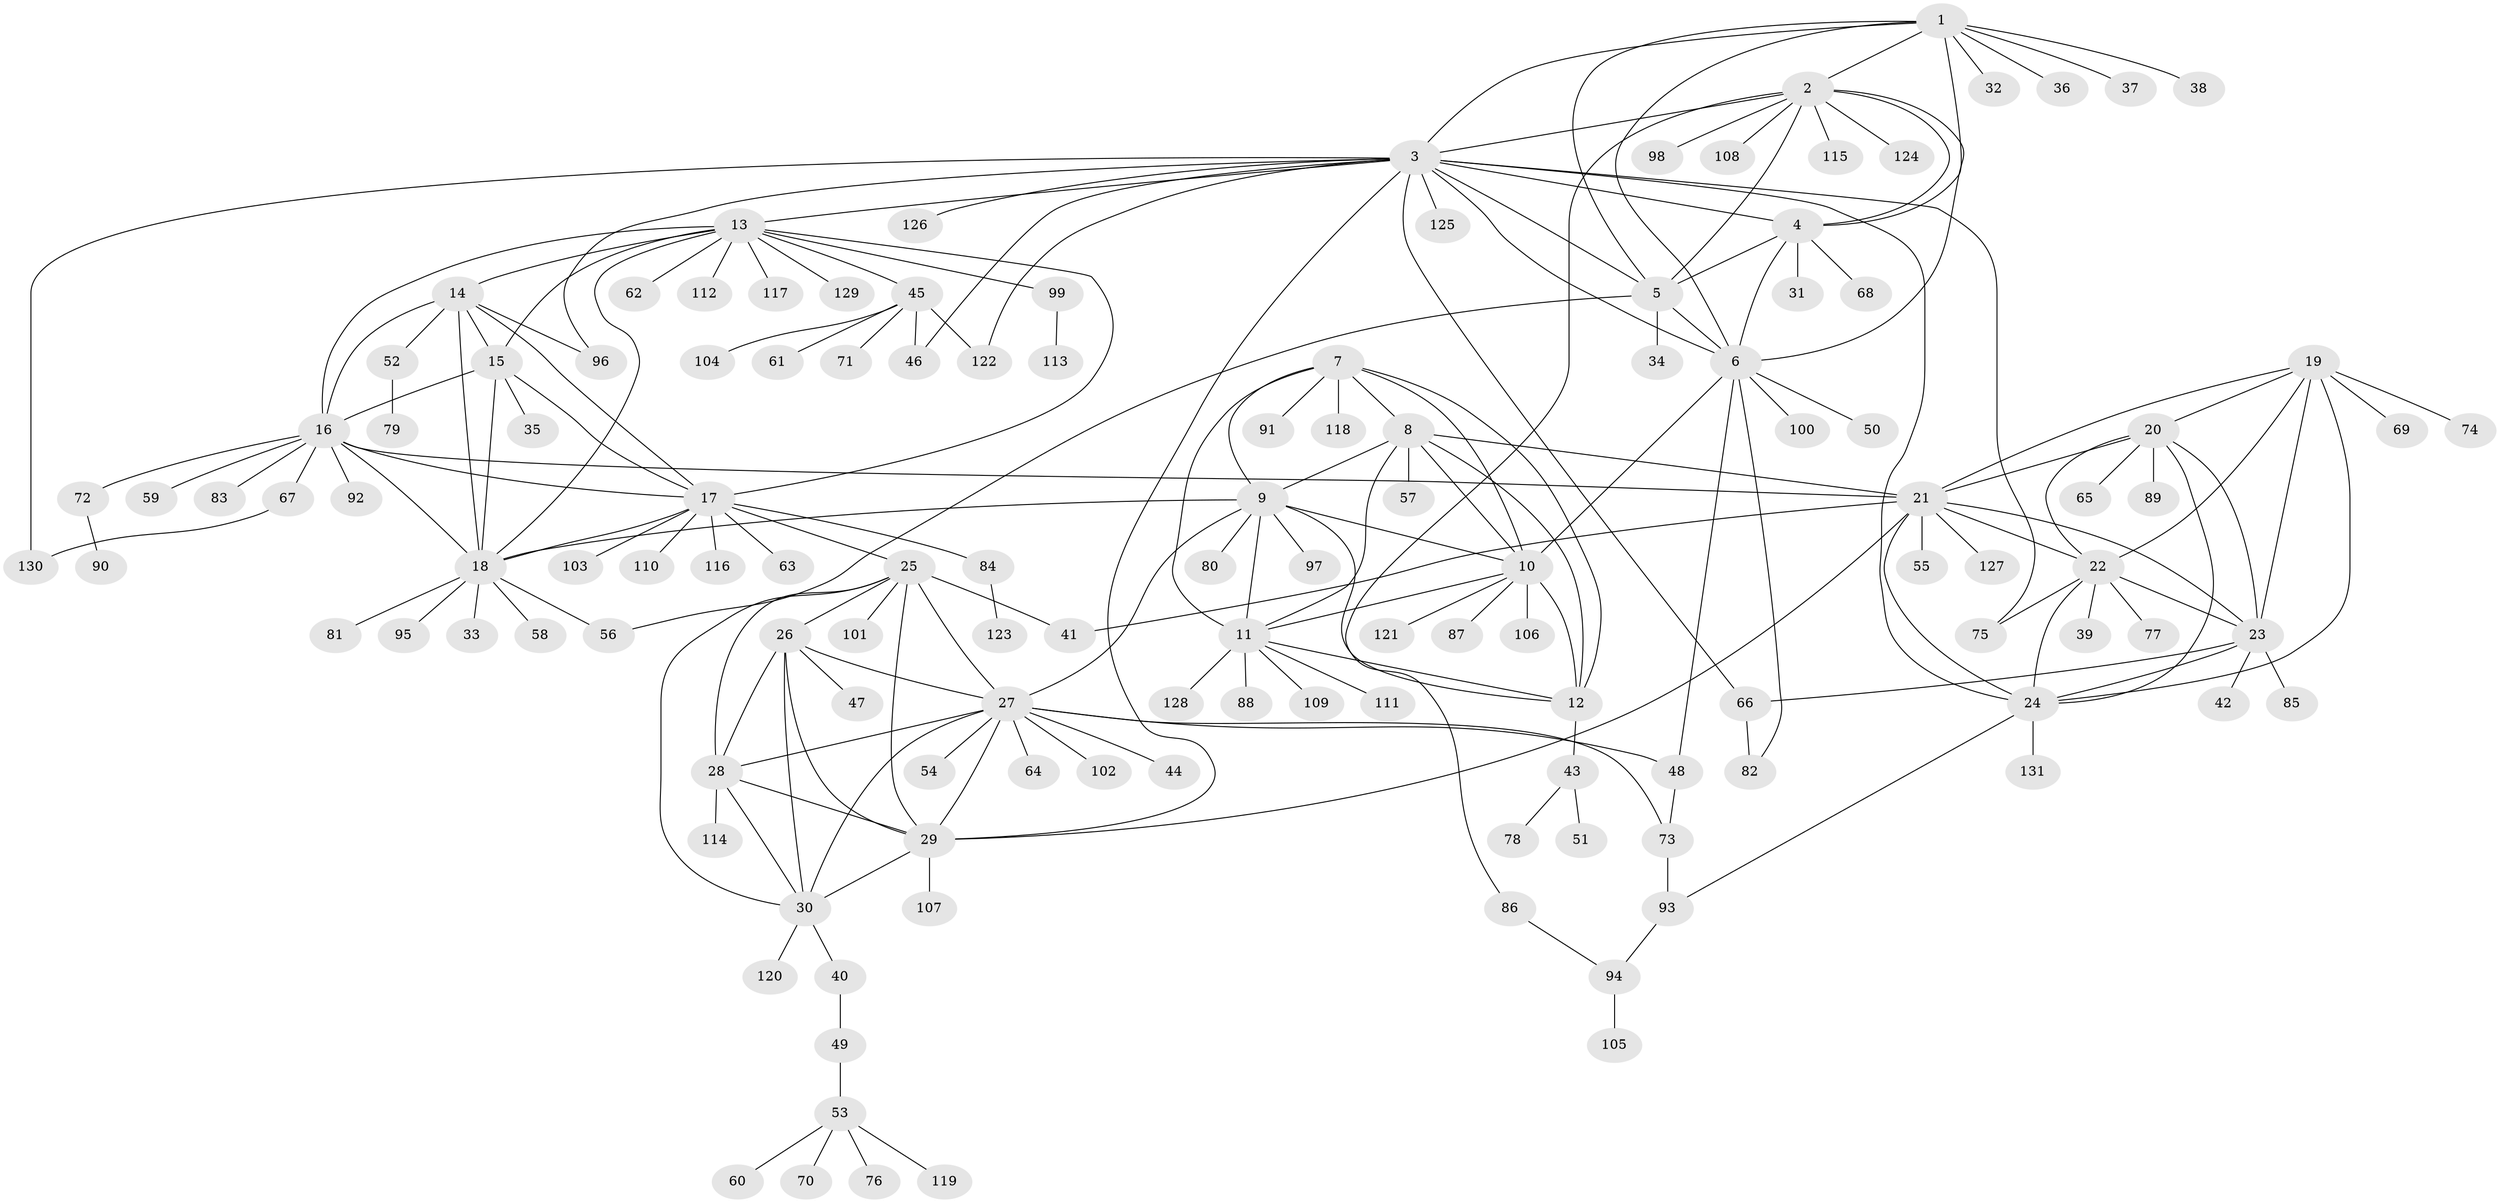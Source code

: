 // coarse degree distribution, {8: 0.00980392156862745, 9: 0.049019607843137254, 15: 0.00980392156862745, 6: 0.0784313725490196, 11: 0.0196078431372549, 7: 0.0392156862745098, 13: 0.00980392156862745, 5: 0.029411764705882353, 10: 0.0196078431372549, 1: 0.6078431372549019, 2: 0.08823529411764706, 4: 0.0196078431372549, 3: 0.0196078431372549}
// Generated by graph-tools (version 1.1) at 2025/42/03/06/25 10:42:10]
// undirected, 131 vertices, 199 edges
graph export_dot {
graph [start="1"]
  node [color=gray90,style=filled];
  1;
  2;
  3;
  4;
  5;
  6;
  7;
  8;
  9;
  10;
  11;
  12;
  13;
  14;
  15;
  16;
  17;
  18;
  19;
  20;
  21;
  22;
  23;
  24;
  25;
  26;
  27;
  28;
  29;
  30;
  31;
  32;
  33;
  34;
  35;
  36;
  37;
  38;
  39;
  40;
  41;
  42;
  43;
  44;
  45;
  46;
  47;
  48;
  49;
  50;
  51;
  52;
  53;
  54;
  55;
  56;
  57;
  58;
  59;
  60;
  61;
  62;
  63;
  64;
  65;
  66;
  67;
  68;
  69;
  70;
  71;
  72;
  73;
  74;
  75;
  76;
  77;
  78;
  79;
  80;
  81;
  82;
  83;
  84;
  85;
  86;
  87;
  88;
  89;
  90;
  91;
  92;
  93;
  94;
  95;
  96;
  97;
  98;
  99;
  100;
  101;
  102;
  103;
  104;
  105;
  106;
  107;
  108;
  109;
  110;
  111;
  112;
  113;
  114;
  115;
  116;
  117;
  118;
  119;
  120;
  121;
  122;
  123;
  124;
  125;
  126;
  127;
  128;
  129;
  130;
  131;
  1 -- 2;
  1 -- 3;
  1 -- 4;
  1 -- 5;
  1 -- 6;
  1 -- 32;
  1 -- 36;
  1 -- 37;
  1 -- 38;
  2 -- 3;
  2 -- 4;
  2 -- 5;
  2 -- 6;
  2 -- 86;
  2 -- 98;
  2 -- 108;
  2 -- 115;
  2 -- 124;
  3 -- 4;
  3 -- 5;
  3 -- 6;
  3 -- 13;
  3 -- 24;
  3 -- 29;
  3 -- 46;
  3 -- 66;
  3 -- 75;
  3 -- 96;
  3 -- 122;
  3 -- 125;
  3 -- 126;
  3 -- 130;
  4 -- 5;
  4 -- 6;
  4 -- 31;
  4 -- 68;
  5 -- 6;
  5 -- 34;
  5 -- 56;
  6 -- 10;
  6 -- 48;
  6 -- 50;
  6 -- 82;
  6 -- 100;
  7 -- 8;
  7 -- 9;
  7 -- 10;
  7 -- 11;
  7 -- 12;
  7 -- 91;
  7 -- 118;
  8 -- 9;
  8 -- 10;
  8 -- 11;
  8 -- 12;
  8 -- 21;
  8 -- 57;
  9 -- 10;
  9 -- 11;
  9 -- 12;
  9 -- 18;
  9 -- 27;
  9 -- 80;
  9 -- 97;
  10 -- 11;
  10 -- 12;
  10 -- 87;
  10 -- 106;
  10 -- 121;
  11 -- 12;
  11 -- 88;
  11 -- 109;
  11 -- 111;
  11 -- 128;
  12 -- 43;
  13 -- 14;
  13 -- 15;
  13 -- 16;
  13 -- 17;
  13 -- 18;
  13 -- 45;
  13 -- 62;
  13 -- 99;
  13 -- 112;
  13 -- 117;
  13 -- 129;
  14 -- 15;
  14 -- 16;
  14 -- 17;
  14 -- 18;
  14 -- 52;
  14 -- 96;
  15 -- 16;
  15 -- 17;
  15 -- 18;
  15 -- 35;
  16 -- 17;
  16 -- 18;
  16 -- 21;
  16 -- 59;
  16 -- 67;
  16 -- 72;
  16 -- 83;
  16 -- 92;
  17 -- 18;
  17 -- 25;
  17 -- 63;
  17 -- 84;
  17 -- 103;
  17 -- 110;
  17 -- 116;
  18 -- 33;
  18 -- 56;
  18 -- 58;
  18 -- 81;
  18 -- 95;
  19 -- 20;
  19 -- 21;
  19 -- 22;
  19 -- 23;
  19 -- 24;
  19 -- 69;
  19 -- 74;
  20 -- 21;
  20 -- 22;
  20 -- 23;
  20 -- 24;
  20 -- 65;
  20 -- 89;
  21 -- 22;
  21 -- 23;
  21 -- 24;
  21 -- 29;
  21 -- 41;
  21 -- 55;
  21 -- 127;
  22 -- 23;
  22 -- 24;
  22 -- 39;
  22 -- 75;
  22 -- 77;
  23 -- 24;
  23 -- 42;
  23 -- 66;
  23 -- 85;
  24 -- 93;
  24 -- 131;
  25 -- 26;
  25 -- 27;
  25 -- 28;
  25 -- 29;
  25 -- 30;
  25 -- 41;
  25 -- 101;
  26 -- 27;
  26 -- 28;
  26 -- 29;
  26 -- 30;
  26 -- 47;
  27 -- 28;
  27 -- 29;
  27 -- 30;
  27 -- 44;
  27 -- 48;
  27 -- 54;
  27 -- 64;
  27 -- 73;
  27 -- 102;
  28 -- 29;
  28 -- 30;
  28 -- 114;
  29 -- 30;
  29 -- 107;
  30 -- 40;
  30 -- 120;
  40 -- 49;
  43 -- 51;
  43 -- 78;
  45 -- 46;
  45 -- 61;
  45 -- 71;
  45 -- 104;
  45 -- 122;
  48 -- 73;
  49 -- 53;
  52 -- 79;
  53 -- 60;
  53 -- 70;
  53 -- 76;
  53 -- 119;
  66 -- 82;
  67 -- 130;
  72 -- 90;
  73 -- 93;
  84 -- 123;
  86 -- 94;
  93 -- 94;
  94 -- 105;
  99 -- 113;
}
